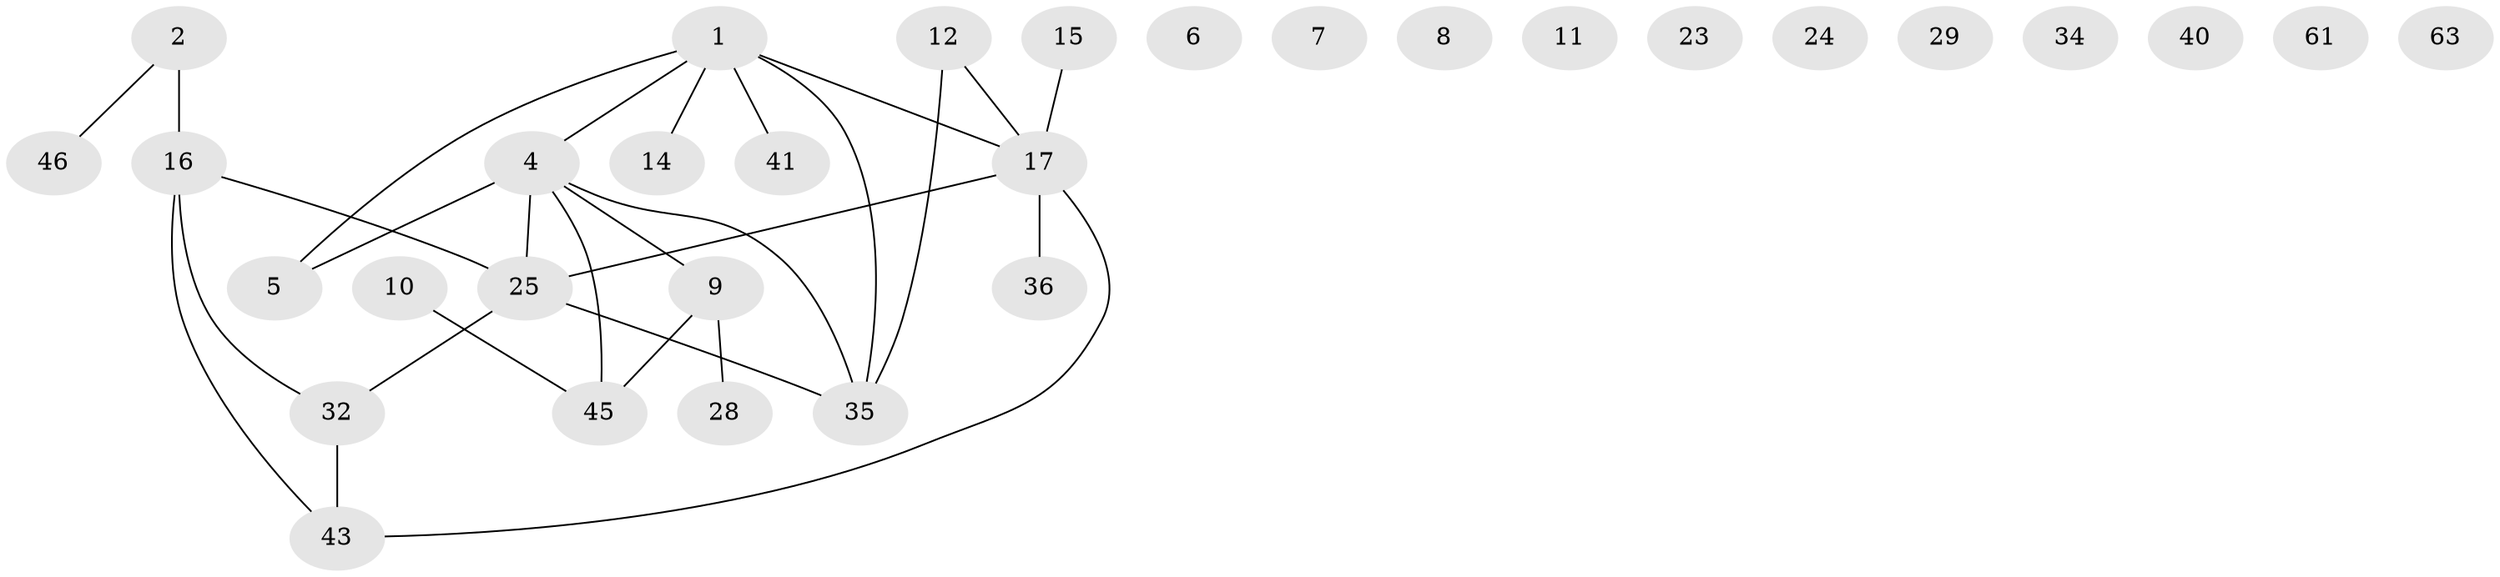 // original degree distribution, {4: 0.07936507936507936, 3: 0.23809523809523808, 1: 0.25396825396825395, 2: 0.20634920634920634, 0: 0.1746031746031746, 6: 0.031746031746031744, 5: 0.015873015873015872}
// Generated by graph-tools (version 1.1) at 2025/13/03/09/25 04:13:06]
// undirected, 31 vertices, 28 edges
graph export_dot {
graph [start="1"]
  node [color=gray90,style=filled];
  1 [super="+3+48+39"];
  2 [super="+27+51"];
  4 [super="+13"];
  5;
  6;
  7;
  8;
  9 [super="+30"];
  10;
  11;
  12;
  14 [super="+22"];
  15;
  16 [super="+21+20+53"];
  17 [super="+26"];
  23;
  24;
  25 [super="+31+33"];
  28 [super="+50+54"];
  29;
  32 [super="+42"];
  34;
  35;
  36;
  40;
  41;
  43 [super="+49"];
  45;
  46 [super="+52"];
  61;
  63;
  1 -- 5;
  1 -- 35;
  1 -- 4;
  1 -- 41;
  1 -- 14;
  1 -- 17;
  2 -- 16 [weight=2];
  2 -- 46;
  4 -- 5;
  4 -- 35;
  4 -- 45;
  4 -- 9;
  4 -- 25;
  9 -- 45;
  9 -- 28;
  10 -- 45;
  12 -- 35;
  12 -- 17;
  15 -- 17;
  16 -- 25;
  16 -- 32;
  16 -- 43;
  17 -- 36;
  17 -- 43;
  17 -- 25;
  25 -- 35;
  25 -- 32;
  32 -- 43;
}
